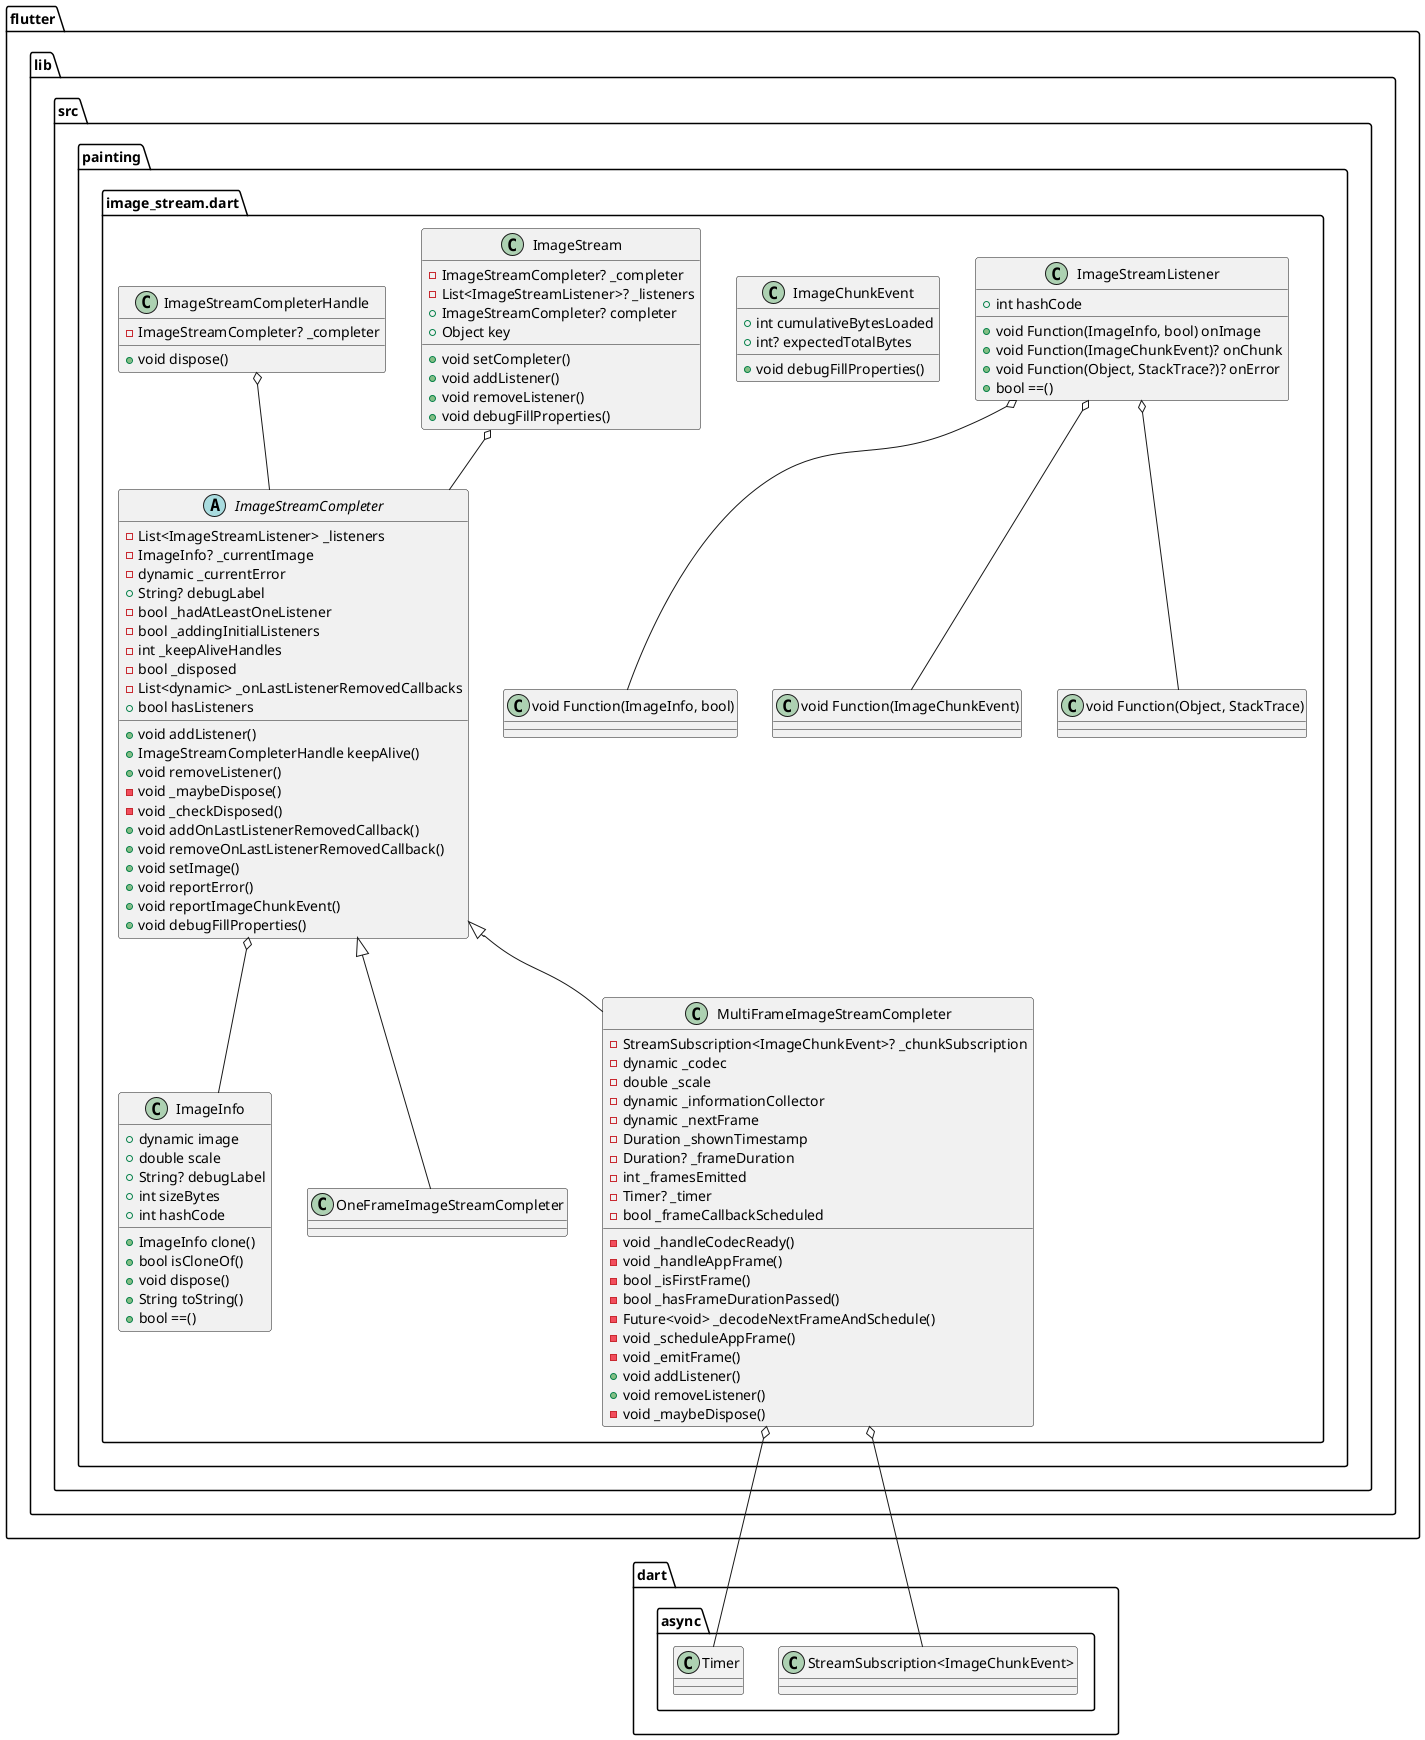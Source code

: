 @startuml
set namespaceSeparator ::

class "flutter::lib::src::painting::image_stream.dart::ImageInfo" {
  +dynamic image
  +double scale
  +String? debugLabel
  +int sizeBytes
  +int hashCode
  +ImageInfo clone()
  +bool isCloneOf()
  +void dispose()
  +String toString()
  +bool ==()
}

class "flutter::lib::src::painting::image_stream.dart::ImageStreamListener" {
  +void Function(ImageInfo, bool) onImage
  +void Function(ImageChunkEvent)? onChunk
  +void Function(Object, StackTrace?)? onError
  +int hashCode
  +bool ==()
}

"flutter::lib::src::painting::image_stream.dart::ImageStreamListener" o-- "flutter::lib::src::painting::image_stream.dart::void Function(ImageInfo, bool)"
"flutter::lib::src::painting::image_stream.dart::ImageStreamListener" o-- "flutter::lib::src::painting::image_stream.dart::void Function(ImageChunkEvent)"
"flutter::lib::src::painting::image_stream.dart::ImageStreamListener" o-- "flutter::lib::src::painting::image_stream.dart::void Function(Object, StackTrace)"

class "flutter::lib::src::painting::image_stream.dart::ImageChunkEvent" {
  +int cumulativeBytesLoaded
  +int? expectedTotalBytes
  +void debugFillProperties()
}

class "flutter::lib::src::painting::image_stream.dart::ImageStream" {
  -ImageStreamCompleter? _completer
  -List<ImageStreamListener>? _listeners
  +ImageStreamCompleter? completer
  +Object key
  +void setCompleter()
  +void addListener()
  +void removeListener()
  +void debugFillProperties()
}

"flutter::lib::src::painting::image_stream.dart::ImageStream" o-- "flutter::lib::src::painting::image_stream.dart::ImageStreamCompleter"

class "flutter::lib::src::painting::image_stream.dart::ImageStreamCompleterHandle" {
  -ImageStreamCompleter? _completer
  +void dispose()
}

"flutter::lib::src::painting::image_stream.dart::ImageStreamCompleterHandle" o-- "flutter::lib::src::painting::image_stream.dart::ImageStreamCompleter"

abstract class "flutter::lib::src::painting::image_stream.dart::ImageStreamCompleter" {
  -List<ImageStreamListener> _listeners
  -ImageInfo? _currentImage
  -dynamic _currentError
  +String? debugLabel
  -bool _hadAtLeastOneListener
  -bool _addingInitialListeners
  -int _keepAliveHandles
  -bool _disposed
  -List<dynamic> _onLastListenerRemovedCallbacks
  +bool hasListeners
  +void addListener()
  +ImageStreamCompleterHandle keepAlive()
  +void removeListener()
  -void _maybeDispose()
  -void _checkDisposed()
  +void addOnLastListenerRemovedCallback()
  +void removeOnLastListenerRemovedCallback()
  +void setImage()
  +void reportError()
  +void reportImageChunkEvent()
  +void debugFillProperties()
}

"flutter::lib::src::painting::image_stream.dart::ImageStreamCompleter" o-- "flutter::lib::src::painting::image_stream.dart::ImageInfo"

class "flutter::lib::src::painting::image_stream.dart::OneFrameImageStreamCompleter" {
}

"flutter::lib::src::painting::image_stream.dart::ImageStreamCompleter" <|-- "flutter::lib::src::painting::image_stream.dart::OneFrameImageStreamCompleter"

class "flutter::lib::src::painting::image_stream.dart::MultiFrameImageStreamCompleter" {
  -StreamSubscription<ImageChunkEvent>? _chunkSubscription
  -dynamic _codec
  -double _scale
  -dynamic _informationCollector
  -dynamic _nextFrame
  -Duration _shownTimestamp
  -Duration? _frameDuration
  -int _framesEmitted
  -Timer? _timer
  -bool _frameCallbackScheduled
  -void _handleCodecReady()
  -void _handleAppFrame()
  -bool _isFirstFrame()
  -bool _hasFrameDurationPassed()
  -Future<void> _decodeNextFrameAndSchedule()
  -void _scheduleAppFrame()
  -void _emitFrame()
  +void addListener()
  +void removeListener()
  -void _maybeDispose()
}

"flutter::lib::src::painting::image_stream.dart::MultiFrameImageStreamCompleter" o-- "dart::async::StreamSubscription<ImageChunkEvent>"
"flutter::lib::src::painting::image_stream.dart::MultiFrameImageStreamCompleter" o-- "dart::async::Timer"
"flutter::lib::src::painting::image_stream.dart::ImageStreamCompleter" <|-- "flutter::lib::src::painting::image_stream.dart::MultiFrameImageStreamCompleter"


@enduml